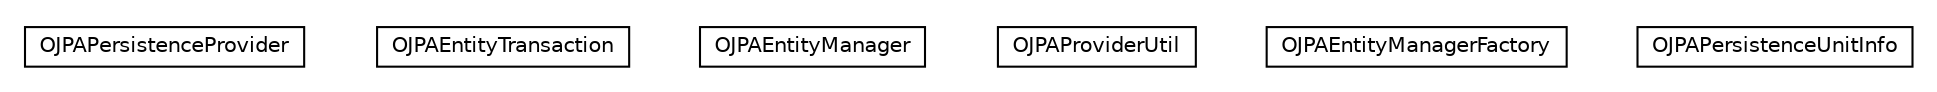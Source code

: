#!/usr/local/bin/dot
#
# Class diagram 
# Generated by UMLGraph version R5_6-24-gf6e263 (http://www.umlgraph.org/)
#

digraph G {
	edge [fontname="Helvetica",fontsize=10,labelfontname="Helvetica",labelfontsize=10];
	node [fontname="Helvetica",fontsize=10,shape=plaintext];
	nodesep=0.25;
	ranksep=0.5;
	// com.orientechnologies.orient.object.jpa.OJPAPersistenceProvider
	c296115 [label=<<table title="com.orientechnologies.orient.object.jpa.OJPAPersistenceProvider" border="0" cellborder="1" cellspacing="0" cellpadding="2" port="p" href="./OJPAPersistenceProvider.html">
		<tr><td><table border="0" cellspacing="0" cellpadding="1">
<tr><td align="center" balign="center"> OJPAPersistenceProvider </td></tr>
		</table></td></tr>
		</table>>, URL="./OJPAPersistenceProvider.html", fontname="Helvetica", fontcolor="black", fontsize=10.0];
	// com.orientechnologies.orient.object.jpa.OJPAEntityTransaction
	c296116 [label=<<table title="com.orientechnologies.orient.object.jpa.OJPAEntityTransaction" border="0" cellborder="1" cellspacing="0" cellpadding="2" port="p" href="./OJPAEntityTransaction.html">
		<tr><td><table border="0" cellspacing="0" cellpadding="1">
<tr><td align="center" balign="center"> OJPAEntityTransaction </td></tr>
		</table></td></tr>
		</table>>, URL="./OJPAEntityTransaction.html", fontname="Helvetica", fontcolor="black", fontsize=10.0];
	// com.orientechnologies.orient.object.jpa.OJPAEntityManager
	c296117 [label=<<table title="com.orientechnologies.orient.object.jpa.OJPAEntityManager" border="0" cellborder="1" cellspacing="0" cellpadding="2" port="p" href="./OJPAEntityManager.html">
		<tr><td><table border="0" cellspacing="0" cellpadding="1">
<tr><td align="center" balign="center"> OJPAEntityManager </td></tr>
		</table></td></tr>
		</table>>, URL="./OJPAEntityManager.html", fontname="Helvetica", fontcolor="black", fontsize=10.0];
	// com.orientechnologies.orient.object.jpa.OJPAProviderUtil
	c296118 [label=<<table title="com.orientechnologies.orient.object.jpa.OJPAProviderUtil" border="0" cellborder="1" cellspacing="0" cellpadding="2" port="p" href="./OJPAProviderUtil.html">
		<tr><td><table border="0" cellspacing="0" cellpadding="1">
<tr><td align="center" balign="center"> OJPAProviderUtil </td></tr>
		</table></td></tr>
		</table>>, URL="./OJPAProviderUtil.html", fontname="Helvetica", fontcolor="black", fontsize=10.0];
	// com.orientechnologies.orient.object.jpa.OJPAEntityManagerFactory
	c296119 [label=<<table title="com.orientechnologies.orient.object.jpa.OJPAEntityManagerFactory" border="0" cellborder="1" cellspacing="0" cellpadding="2" port="p" href="./OJPAEntityManagerFactory.html">
		<tr><td><table border="0" cellspacing="0" cellpadding="1">
<tr><td align="center" balign="center"> OJPAEntityManagerFactory </td></tr>
		</table></td></tr>
		</table>>, URL="./OJPAEntityManagerFactory.html", fontname="Helvetica", fontcolor="black", fontsize=10.0];
	// com.orientechnologies.orient.object.jpa.OJPAPersistenceUnitInfo
	c296120 [label=<<table title="com.orientechnologies.orient.object.jpa.OJPAPersistenceUnitInfo" border="0" cellborder="1" cellspacing="0" cellpadding="2" port="p" href="./OJPAPersistenceUnitInfo.html">
		<tr><td><table border="0" cellspacing="0" cellpadding="1">
<tr><td align="center" balign="center"> OJPAPersistenceUnitInfo </td></tr>
		</table></td></tr>
		</table>>, URL="./OJPAPersistenceUnitInfo.html", fontname="Helvetica", fontcolor="black", fontsize=10.0];
}

